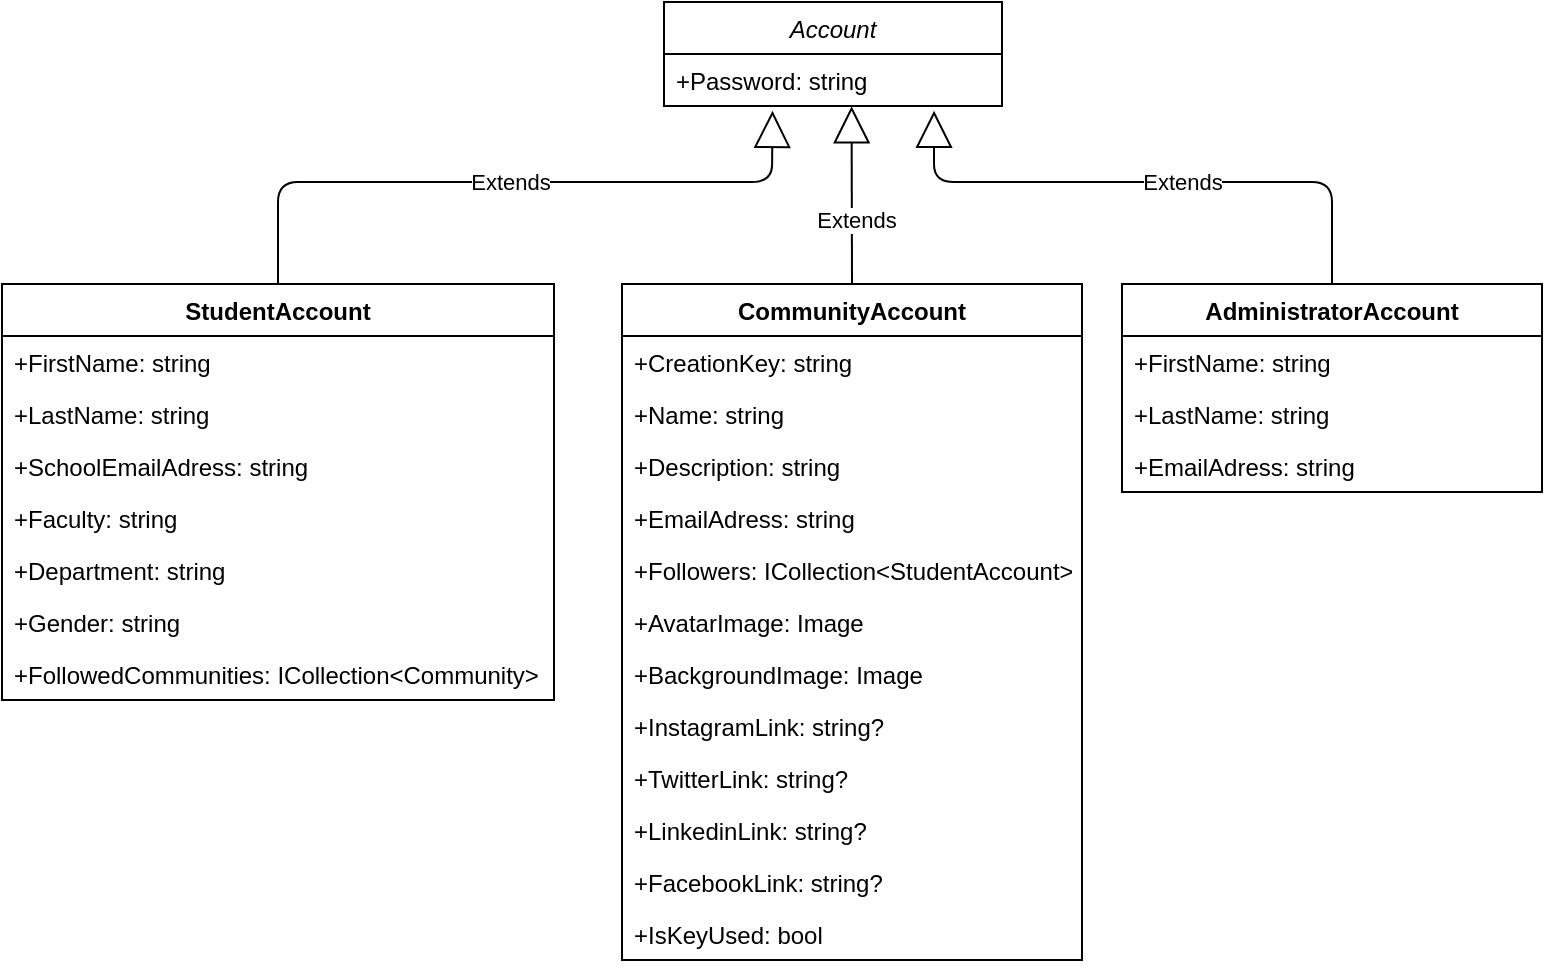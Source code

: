 <mxfile version="13.5.1" type="device"><diagram id="apuApa_VEd7MUNqI3WUl" name="Page-1"><mxGraphModel dx="174" dy="584" grid="1" gridSize="10" guides="1" tooltips="1" connect="1" arrows="1" fold="1" page="1" pageScale="1" pageWidth="850" pageHeight="1100" math="0" shadow="0"><root><mxCell id="0"/><mxCell id="1" parent="0"/><mxCell id="uPXuwAe6TV3-WO5bzlb6-2" value="Extends" style="endArrow=block;endSize=16;endFill=0;html=1;exitX=0.5;exitY=0;exitDx=0;exitDy=0;entryX=0.321;entryY=1.092;entryDx=0;entryDy=0;entryPerimeter=0;" parent="1" source="uPXuwAe6TV3-WO5bzlb6-7" target="uPXuwAe6TV3-WO5bzlb6-6" edge="1"><mxGeometry width="160" relative="1" as="geometry"><mxPoint x="1724" y="236" as="sourcePoint"/><mxPoint x="1726.606" y="150" as="targetPoint"/><Array as="points"><mxPoint x="1438" y="316"/><mxPoint x="1685" y="316"/></Array></mxGeometry></mxCell><mxCell id="uPXuwAe6TV3-WO5bzlb6-3" value="Extends" style="endArrow=block;endSize=16;endFill=0;html=1;exitX=0.5;exitY=0;exitDx=0;exitDy=0;entryX=0.555;entryY=1.006;entryDx=0;entryDy=0;entryPerimeter=0;" parent="1" source="uPXuwAe6TV3-WO5bzlb6-19" target="uPXuwAe6TV3-WO5bzlb6-6" edge="1"><mxGeometry x="-0.288" y="-2" width="160" relative="1" as="geometry"><mxPoint x="1724" y="236" as="sourcePoint"/><mxPoint x="1729" y="280" as="targetPoint"/><mxPoint as="offset"/></mxGeometry></mxCell><mxCell id="uPXuwAe6TV3-WO5bzlb6-4" value="Extends" style="endArrow=block;endSize=16;endFill=0;html=1;exitX=0.5;exitY=0;exitDx=0;exitDy=0;entryX=0.799;entryY=1.092;entryDx=0;entryDy=0;entryPerimeter=0;" parent="1" source="uPXuwAe6TV3-WO5bzlb6-15" target="uPXuwAe6TV3-WO5bzlb6-6" edge="1"><mxGeometry x="-0.118" width="160" relative="1" as="geometry"><mxPoint x="1735" y="377" as="sourcePoint"/><mxPoint x="1730" y="276" as="targetPoint"/><mxPoint as="offset"/><Array as="points"><mxPoint x="1965" y="316"/><mxPoint x="1766" y="316"/></Array></mxGeometry></mxCell><mxCell id="uPXuwAe6TV3-WO5bzlb6-5" value="Account" style="swimlane;fontStyle=2;align=center;verticalAlign=top;childLayout=stackLayout;horizontal=1;startSize=26;horizontalStack=0;resizeParent=1;resizeParentMax=0;resizeLast=0;collapsible=1;marginBottom=0;" parent="1" vertex="1"><mxGeometry x="1631" y="226" width="169" height="52" as="geometry"/></mxCell><mxCell id="uPXuwAe6TV3-WO5bzlb6-6" value="+Password: string" style="text;strokeColor=none;fillColor=none;align=left;verticalAlign=top;spacingLeft=4;spacingRight=4;overflow=hidden;rotatable=0;points=[[0,0.5],[1,0.5]];portConstraint=eastwest;" parent="uPXuwAe6TV3-WO5bzlb6-5" vertex="1"><mxGeometry y="26" width="169" height="26" as="geometry"/></mxCell><mxCell id="uPXuwAe6TV3-WO5bzlb6-7" value="StudentAccount" style="swimlane;fontStyle=1;align=center;verticalAlign=top;childLayout=stackLayout;horizontal=1;startSize=26;horizontalStack=0;resizeParent=1;resizeParentMax=0;resizeLast=0;collapsible=1;marginBottom=0;" parent="1" vertex="1"><mxGeometry x="1300" y="367" width="276" height="208" as="geometry"/></mxCell><mxCell id="uPXuwAe6TV3-WO5bzlb6-8" value="+FirstName: string" style="text;strokeColor=none;fillColor=none;align=left;verticalAlign=top;spacingLeft=4;spacingRight=4;overflow=hidden;rotatable=0;points=[[0,0.5],[1,0.5]];portConstraint=eastwest;" parent="uPXuwAe6TV3-WO5bzlb6-7" vertex="1"><mxGeometry y="26" width="276" height="26" as="geometry"/></mxCell><mxCell id="uPXuwAe6TV3-WO5bzlb6-9" value="+LastName: string" style="text;strokeColor=none;fillColor=none;align=left;verticalAlign=top;spacingLeft=4;spacingRight=4;overflow=hidden;rotatable=0;points=[[0,0.5],[1,0.5]];portConstraint=eastwest;" parent="uPXuwAe6TV3-WO5bzlb6-7" vertex="1"><mxGeometry y="52" width="276" height="26" as="geometry"/></mxCell><mxCell id="uPXuwAe6TV3-WO5bzlb6-10" value="+SchoolEmailAdress: string" style="text;strokeColor=none;fillColor=none;align=left;verticalAlign=top;spacingLeft=4;spacingRight=4;overflow=hidden;rotatable=0;points=[[0,0.5],[1,0.5]];portConstraint=eastwest;" parent="uPXuwAe6TV3-WO5bzlb6-7" vertex="1"><mxGeometry y="78" width="276" height="26" as="geometry"/></mxCell><mxCell id="uPXuwAe6TV3-WO5bzlb6-11" value="+Faculty: string" style="text;strokeColor=none;fillColor=none;align=left;verticalAlign=top;spacingLeft=4;spacingRight=4;overflow=hidden;rotatable=0;points=[[0,0.5],[1,0.5]];portConstraint=eastwest;" parent="uPXuwAe6TV3-WO5bzlb6-7" vertex="1"><mxGeometry y="104" width="276" height="26" as="geometry"/></mxCell><mxCell id="uPXuwAe6TV3-WO5bzlb6-12" value="+Department: string" style="text;strokeColor=none;fillColor=none;align=left;verticalAlign=top;spacingLeft=4;spacingRight=4;overflow=hidden;rotatable=0;points=[[0,0.5],[1,0.5]];portConstraint=eastwest;" parent="uPXuwAe6TV3-WO5bzlb6-7" vertex="1"><mxGeometry y="130" width="276" height="26" as="geometry"/></mxCell><mxCell id="uPXuwAe6TV3-WO5bzlb6-13" value="+Gender: string" style="text;strokeColor=none;fillColor=none;align=left;verticalAlign=top;spacingLeft=4;spacingRight=4;overflow=hidden;rotatable=0;points=[[0,0.5],[1,0.5]];portConstraint=eastwest;" parent="uPXuwAe6TV3-WO5bzlb6-7" vertex="1"><mxGeometry y="156" width="276" height="26" as="geometry"/></mxCell><mxCell id="uPXuwAe6TV3-WO5bzlb6-14" value="+FollowedCommunities: ICollection&lt;Community&gt;" style="text;strokeColor=none;fillColor=none;align=left;verticalAlign=top;spacingLeft=4;spacingRight=4;overflow=hidden;rotatable=0;points=[[0,0.5],[1,0.5]];portConstraint=eastwest;" parent="uPXuwAe6TV3-WO5bzlb6-7" vertex="1"><mxGeometry y="182" width="276" height="26" as="geometry"/></mxCell><mxCell id="uPXuwAe6TV3-WO5bzlb6-15" value="AdministratorAccount" style="swimlane;fontStyle=1;align=center;verticalAlign=top;childLayout=stackLayout;horizontal=1;startSize=26;horizontalStack=0;resizeParent=1;resizeParentMax=0;resizeLast=0;collapsible=1;marginBottom=0;" parent="1" vertex="1"><mxGeometry x="1860" y="367" width="210" height="104" as="geometry"/></mxCell><mxCell id="uPXuwAe6TV3-WO5bzlb6-16" value="+FirstName: string" style="text;strokeColor=none;fillColor=none;align=left;verticalAlign=top;spacingLeft=4;spacingRight=4;overflow=hidden;rotatable=0;points=[[0,0.5],[1,0.5]];portConstraint=eastwest;" parent="uPXuwAe6TV3-WO5bzlb6-15" vertex="1"><mxGeometry y="26" width="210" height="26" as="geometry"/></mxCell><mxCell id="uPXuwAe6TV3-WO5bzlb6-17" value="+LastName: string" style="text;strokeColor=none;fillColor=none;align=left;verticalAlign=top;spacingLeft=4;spacingRight=4;overflow=hidden;rotatable=0;points=[[0,0.5],[1,0.5]];portConstraint=eastwest;" parent="uPXuwAe6TV3-WO5bzlb6-15" vertex="1"><mxGeometry y="52" width="210" height="26" as="geometry"/></mxCell><mxCell id="uPXuwAe6TV3-WO5bzlb6-18" value="+EmailAdress: string" style="text;strokeColor=none;fillColor=none;align=left;verticalAlign=top;spacingLeft=4;spacingRight=4;overflow=hidden;rotatable=0;points=[[0,0.5],[1,0.5]];portConstraint=eastwest;" parent="uPXuwAe6TV3-WO5bzlb6-15" vertex="1"><mxGeometry y="78" width="210" height="26" as="geometry"/></mxCell><mxCell id="uPXuwAe6TV3-WO5bzlb6-19" value="CommunityAccount" style="swimlane;fontStyle=1;align=center;verticalAlign=top;childLayout=stackLayout;horizontal=1;startSize=26;horizontalStack=0;resizeParent=1;resizeParentMax=0;resizeLast=0;collapsible=1;marginBottom=0;" parent="1" vertex="1"><mxGeometry x="1610" y="367" width="230" height="338" as="geometry"/></mxCell><mxCell id="uPXuwAe6TV3-WO5bzlb6-20" value="+CreationKey: string" style="text;strokeColor=none;fillColor=none;align=left;verticalAlign=top;spacingLeft=4;spacingRight=4;overflow=hidden;rotatable=0;points=[[0,0.5],[1,0.5]];portConstraint=eastwest;" parent="uPXuwAe6TV3-WO5bzlb6-19" vertex="1"><mxGeometry y="26" width="230" height="26" as="geometry"/></mxCell><mxCell id="uPXuwAe6TV3-WO5bzlb6-21" value="+Name: string" style="text;strokeColor=none;fillColor=none;align=left;verticalAlign=top;spacingLeft=4;spacingRight=4;overflow=hidden;rotatable=0;points=[[0,0.5],[1,0.5]];portConstraint=eastwest;" parent="uPXuwAe6TV3-WO5bzlb6-19" vertex="1"><mxGeometry y="52" width="230" height="26" as="geometry"/></mxCell><mxCell id="uPXuwAe6TV3-WO5bzlb6-22" value="+Description: string" style="text;strokeColor=none;fillColor=none;align=left;verticalAlign=top;spacingLeft=4;spacingRight=4;overflow=hidden;rotatable=0;points=[[0,0.5],[1,0.5]];portConstraint=eastwest;" parent="uPXuwAe6TV3-WO5bzlb6-19" vertex="1"><mxGeometry y="78" width="230" height="26" as="geometry"/></mxCell><mxCell id="uPXuwAe6TV3-WO5bzlb6-23" value="+EmailAdress: string" style="text;strokeColor=none;fillColor=none;align=left;verticalAlign=top;spacingLeft=4;spacingRight=4;overflow=hidden;rotatable=0;points=[[0,0.5],[1,0.5]];portConstraint=eastwest;" parent="uPXuwAe6TV3-WO5bzlb6-19" vertex="1"><mxGeometry y="104" width="230" height="26" as="geometry"/></mxCell><mxCell id="uPXuwAe6TV3-WO5bzlb6-24" value="+Followers: ICollection&lt;StudentAccount&gt;" style="text;strokeColor=none;fillColor=none;align=left;verticalAlign=top;spacingLeft=4;spacingRight=4;overflow=hidden;rotatable=0;points=[[0,0.5],[1,0.5]];portConstraint=eastwest;" parent="uPXuwAe6TV3-WO5bzlb6-19" vertex="1"><mxGeometry y="130" width="230" height="26" as="geometry"/></mxCell><mxCell id="uPXuwAe6TV3-WO5bzlb6-25" value="+AvatarImage: Image" style="text;strokeColor=none;fillColor=none;align=left;verticalAlign=top;spacingLeft=4;spacingRight=4;overflow=hidden;rotatable=0;points=[[0,0.5],[1,0.5]];portConstraint=eastwest;" parent="uPXuwAe6TV3-WO5bzlb6-19" vertex="1"><mxGeometry y="156" width="230" height="26" as="geometry"/></mxCell><mxCell id="uPXuwAe6TV3-WO5bzlb6-26" value="+BackgroundImage: Image" style="text;strokeColor=none;fillColor=none;align=left;verticalAlign=top;spacingLeft=4;spacingRight=4;overflow=hidden;rotatable=0;points=[[0,0.5],[1,0.5]];portConstraint=eastwest;" parent="uPXuwAe6TV3-WO5bzlb6-19" vertex="1"><mxGeometry y="182" width="230" height="26" as="geometry"/></mxCell><mxCell id="uPXuwAe6TV3-WO5bzlb6-27" value="+InstagramLink: string?" style="text;strokeColor=none;fillColor=none;align=left;verticalAlign=top;spacingLeft=4;spacingRight=4;overflow=hidden;rotatable=0;points=[[0,0.5],[1,0.5]];portConstraint=eastwest;" parent="uPXuwAe6TV3-WO5bzlb6-19" vertex="1"><mxGeometry y="208" width="230" height="26" as="geometry"/></mxCell><mxCell id="uPXuwAe6TV3-WO5bzlb6-28" value="+TwitterLink: string?" style="text;strokeColor=none;fillColor=none;align=left;verticalAlign=top;spacingLeft=4;spacingRight=4;overflow=hidden;rotatable=0;points=[[0,0.5],[1,0.5]];portConstraint=eastwest;" parent="uPXuwAe6TV3-WO5bzlb6-19" vertex="1"><mxGeometry y="234" width="230" height="26" as="geometry"/></mxCell><mxCell id="uPXuwAe6TV3-WO5bzlb6-29" value="+LinkedinLink: string?" style="text;strokeColor=none;fillColor=none;align=left;verticalAlign=top;spacingLeft=4;spacingRight=4;overflow=hidden;rotatable=0;points=[[0,0.5],[1,0.5]];portConstraint=eastwest;" parent="uPXuwAe6TV3-WO5bzlb6-19" vertex="1"><mxGeometry y="260" width="230" height="26" as="geometry"/></mxCell><mxCell id="uPXuwAe6TV3-WO5bzlb6-30" value="+FacebookLink: string?" style="text;strokeColor=none;fillColor=none;align=left;verticalAlign=top;spacingLeft=4;spacingRight=4;overflow=hidden;rotatable=0;points=[[0,0.5],[1,0.5]];portConstraint=eastwest;" parent="uPXuwAe6TV3-WO5bzlb6-19" vertex="1"><mxGeometry y="286" width="230" height="26" as="geometry"/></mxCell><mxCell id="ANSTo43xS2U7OXnamIb7-1" value="+IsKeyUsed: bool" style="text;strokeColor=none;fillColor=none;align=left;verticalAlign=top;spacingLeft=4;spacingRight=4;overflow=hidden;rotatable=0;points=[[0,0.5],[1,0.5]];portConstraint=eastwest;" vertex="1" parent="uPXuwAe6TV3-WO5bzlb6-19"><mxGeometry y="312" width="230" height="26" as="geometry"/></mxCell></root></mxGraphModel></diagram></mxfile>